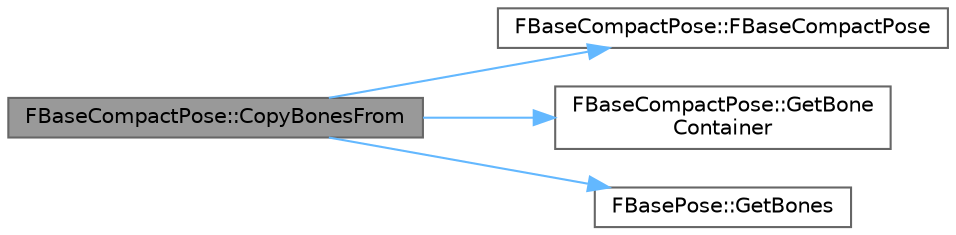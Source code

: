 digraph "FBaseCompactPose::CopyBonesFrom"
{
 // INTERACTIVE_SVG=YES
 // LATEX_PDF_SIZE
  bgcolor="transparent";
  edge [fontname=Helvetica,fontsize=10,labelfontname=Helvetica,labelfontsize=10];
  node [fontname=Helvetica,fontsize=10,shape=box,height=0.2,width=0.4];
  rankdir="LR";
  Node1 [id="Node000001",label="FBaseCompactPose::CopyBonesFrom",height=0.2,width=0.4,color="gray40", fillcolor="grey60", style="filled", fontcolor="black",tooltip=" "];
  Node1 -> Node2 [id="edge1_Node000001_Node000002",color="steelblue1",style="solid",tooltip=" "];
  Node2 [id="Node000002",label="FBaseCompactPose::FBaseCompactPose",height=0.2,width=0.4,color="grey40", fillcolor="white", style="filled",URL="$d0/ded/structFBaseCompactPose.html#a69be24e38152837cc50d6dc4dc178dde",tooltip=" "];
  Node1 -> Node3 [id="edge2_Node000001_Node000003",color="steelblue1",style="solid",tooltip=" "];
  Node3 [id="Node000003",label="FBaseCompactPose::GetBone\lContainer",height=0.2,width=0.4,color="grey40", fillcolor="white", style="filled",URL="$d0/ded/structFBaseCompactPose.html#af7a1f12bd46b00ec5d412cd3e6665f09",tooltip=" "];
  Node1 -> Node4 [id="edge3_Node000001_Node000004",color="steelblue1",style="solid",tooltip=" "];
  Node4 [id="Node000004",label="FBasePose::GetBones",height=0.2,width=0.4,color="grey40", fillcolor="white", style="filled",URL="$d3/db6/structFBasePose.html#ab98a9e6ababbff6ba1b7a5fe544d10c7",tooltip=" "];
}
